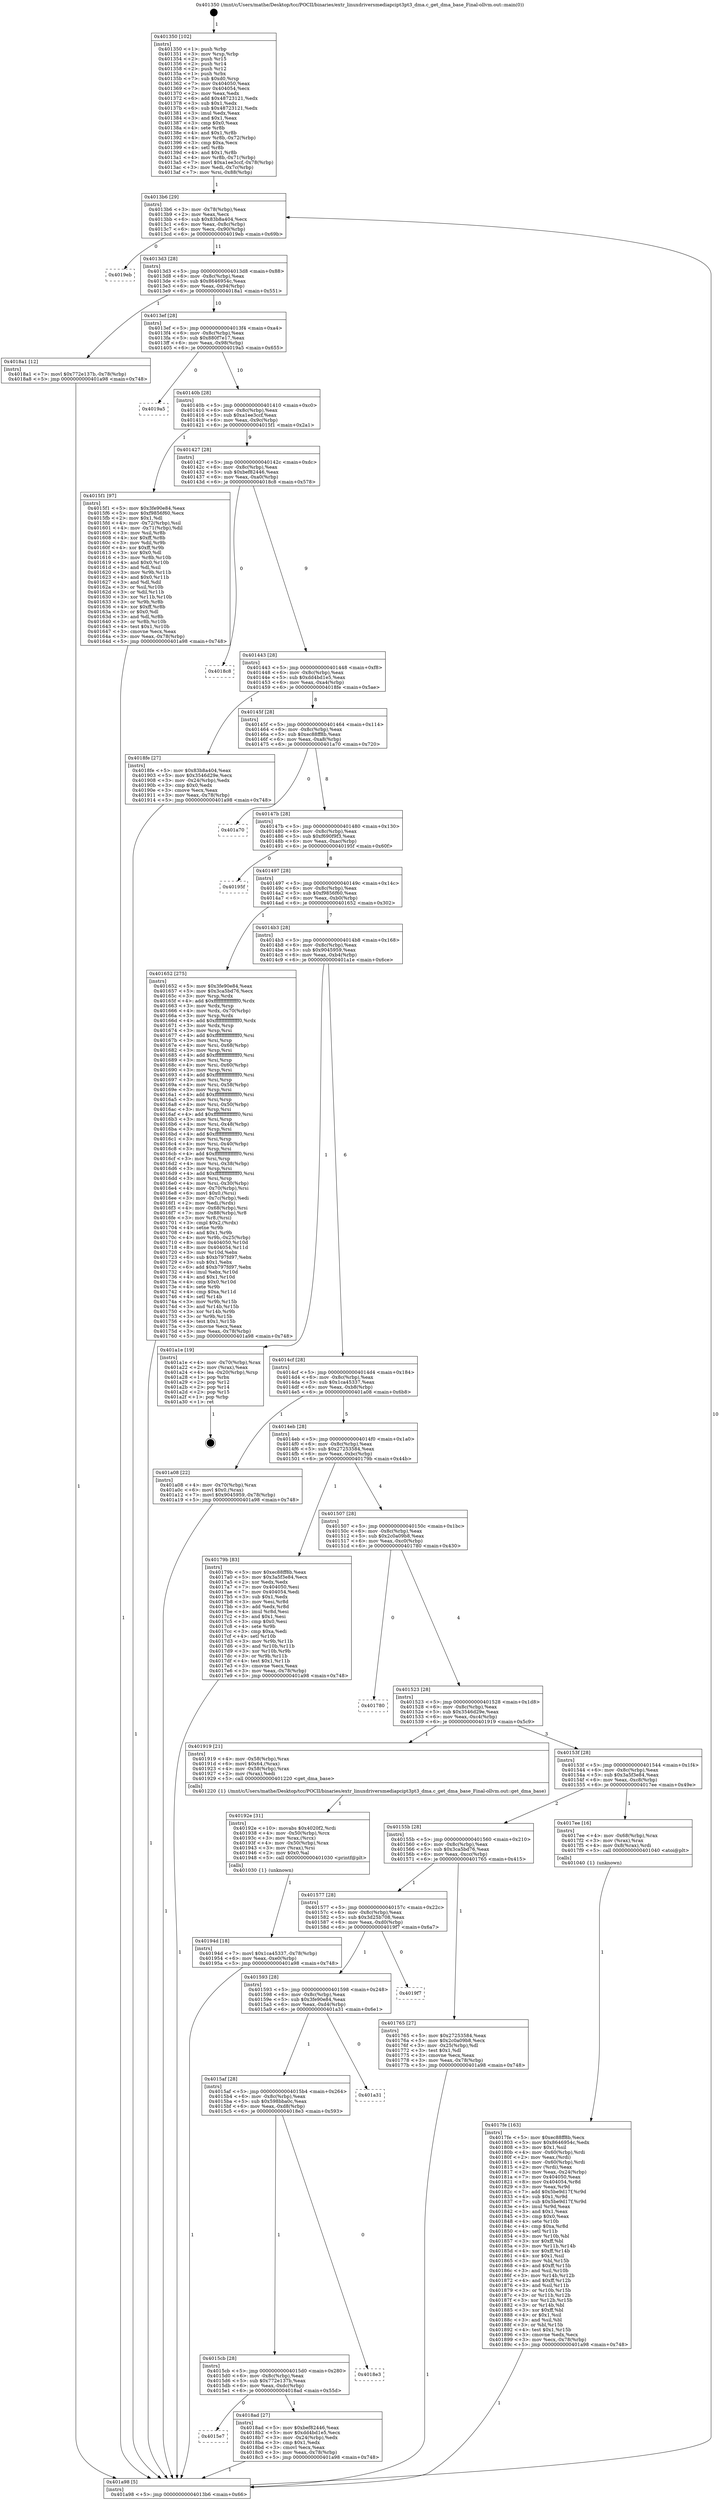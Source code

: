 digraph "0x401350" {
  label = "0x401350 (/mnt/c/Users/mathe/Desktop/tcc/POCII/binaries/extr_linuxdriversmediapcipt3pt3_dma.c_get_dma_base_Final-ollvm.out::main(0))"
  labelloc = "t"
  node[shape=record]

  Entry [label="",width=0.3,height=0.3,shape=circle,fillcolor=black,style=filled]
  "0x4013b6" [label="{
     0x4013b6 [29]\l
     | [instrs]\l
     &nbsp;&nbsp;0x4013b6 \<+3\>: mov -0x78(%rbp),%eax\l
     &nbsp;&nbsp;0x4013b9 \<+2\>: mov %eax,%ecx\l
     &nbsp;&nbsp;0x4013bb \<+6\>: sub $0x83b8a404,%ecx\l
     &nbsp;&nbsp;0x4013c1 \<+6\>: mov %eax,-0x8c(%rbp)\l
     &nbsp;&nbsp;0x4013c7 \<+6\>: mov %ecx,-0x90(%rbp)\l
     &nbsp;&nbsp;0x4013cd \<+6\>: je 00000000004019eb \<main+0x69b\>\l
  }"]
  "0x4019eb" [label="{
     0x4019eb\l
  }", style=dashed]
  "0x4013d3" [label="{
     0x4013d3 [28]\l
     | [instrs]\l
     &nbsp;&nbsp;0x4013d3 \<+5\>: jmp 00000000004013d8 \<main+0x88\>\l
     &nbsp;&nbsp;0x4013d8 \<+6\>: mov -0x8c(%rbp),%eax\l
     &nbsp;&nbsp;0x4013de \<+5\>: sub $0x8646954c,%eax\l
     &nbsp;&nbsp;0x4013e3 \<+6\>: mov %eax,-0x94(%rbp)\l
     &nbsp;&nbsp;0x4013e9 \<+6\>: je 00000000004018a1 \<main+0x551\>\l
  }"]
  Exit [label="",width=0.3,height=0.3,shape=circle,fillcolor=black,style=filled,peripheries=2]
  "0x4018a1" [label="{
     0x4018a1 [12]\l
     | [instrs]\l
     &nbsp;&nbsp;0x4018a1 \<+7\>: movl $0x772e137b,-0x78(%rbp)\l
     &nbsp;&nbsp;0x4018a8 \<+5\>: jmp 0000000000401a98 \<main+0x748\>\l
  }"]
  "0x4013ef" [label="{
     0x4013ef [28]\l
     | [instrs]\l
     &nbsp;&nbsp;0x4013ef \<+5\>: jmp 00000000004013f4 \<main+0xa4\>\l
     &nbsp;&nbsp;0x4013f4 \<+6\>: mov -0x8c(%rbp),%eax\l
     &nbsp;&nbsp;0x4013fa \<+5\>: sub $0x880f7e17,%eax\l
     &nbsp;&nbsp;0x4013ff \<+6\>: mov %eax,-0x98(%rbp)\l
     &nbsp;&nbsp;0x401405 \<+6\>: je 00000000004019a5 \<main+0x655\>\l
  }"]
  "0x40194d" [label="{
     0x40194d [18]\l
     | [instrs]\l
     &nbsp;&nbsp;0x40194d \<+7\>: movl $0x1ca45337,-0x78(%rbp)\l
     &nbsp;&nbsp;0x401954 \<+6\>: mov %eax,-0xe0(%rbp)\l
     &nbsp;&nbsp;0x40195a \<+5\>: jmp 0000000000401a98 \<main+0x748\>\l
  }"]
  "0x4019a5" [label="{
     0x4019a5\l
  }", style=dashed]
  "0x40140b" [label="{
     0x40140b [28]\l
     | [instrs]\l
     &nbsp;&nbsp;0x40140b \<+5\>: jmp 0000000000401410 \<main+0xc0\>\l
     &nbsp;&nbsp;0x401410 \<+6\>: mov -0x8c(%rbp),%eax\l
     &nbsp;&nbsp;0x401416 \<+5\>: sub $0xa1ee3ccf,%eax\l
     &nbsp;&nbsp;0x40141b \<+6\>: mov %eax,-0x9c(%rbp)\l
     &nbsp;&nbsp;0x401421 \<+6\>: je 00000000004015f1 \<main+0x2a1\>\l
  }"]
  "0x40192e" [label="{
     0x40192e [31]\l
     | [instrs]\l
     &nbsp;&nbsp;0x40192e \<+10\>: movabs $0x4020f2,%rdi\l
     &nbsp;&nbsp;0x401938 \<+4\>: mov -0x50(%rbp),%rcx\l
     &nbsp;&nbsp;0x40193c \<+3\>: mov %rax,(%rcx)\l
     &nbsp;&nbsp;0x40193f \<+4\>: mov -0x50(%rbp),%rax\l
     &nbsp;&nbsp;0x401943 \<+3\>: mov (%rax),%rsi\l
     &nbsp;&nbsp;0x401946 \<+2\>: mov $0x0,%al\l
     &nbsp;&nbsp;0x401948 \<+5\>: call 0000000000401030 \<printf@plt\>\l
     | [calls]\l
     &nbsp;&nbsp;0x401030 \{1\} (unknown)\l
  }"]
  "0x4015f1" [label="{
     0x4015f1 [97]\l
     | [instrs]\l
     &nbsp;&nbsp;0x4015f1 \<+5\>: mov $0x3fe90e84,%eax\l
     &nbsp;&nbsp;0x4015f6 \<+5\>: mov $0xf9856f60,%ecx\l
     &nbsp;&nbsp;0x4015fb \<+2\>: mov $0x1,%dl\l
     &nbsp;&nbsp;0x4015fd \<+4\>: mov -0x72(%rbp),%sil\l
     &nbsp;&nbsp;0x401601 \<+4\>: mov -0x71(%rbp),%dil\l
     &nbsp;&nbsp;0x401605 \<+3\>: mov %sil,%r8b\l
     &nbsp;&nbsp;0x401608 \<+4\>: xor $0xff,%r8b\l
     &nbsp;&nbsp;0x40160c \<+3\>: mov %dil,%r9b\l
     &nbsp;&nbsp;0x40160f \<+4\>: xor $0xff,%r9b\l
     &nbsp;&nbsp;0x401613 \<+3\>: xor $0x0,%dl\l
     &nbsp;&nbsp;0x401616 \<+3\>: mov %r8b,%r10b\l
     &nbsp;&nbsp;0x401619 \<+4\>: and $0x0,%r10b\l
     &nbsp;&nbsp;0x40161d \<+3\>: and %dl,%sil\l
     &nbsp;&nbsp;0x401620 \<+3\>: mov %r9b,%r11b\l
     &nbsp;&nbsp;0x401623 \<+4\>: and $0x0,%r11b\l
     &nbsp;&nbsp;0x401627 \<+3\>: and %dl,%dil\l
     &nbsp;&nbsp;0x40162a \<+3\>: or %sil,%r10b\l
     &nbsp;&nbsp;0x40162d \<+3\>: or %dil,%r11b\l
     &nbsp;&nbsp;0x401630 \<+3\>: xor %r11b,%r10b\l
     &nbsp;&nbsp;0x401633 \<+3\>: or %r9b,%r8b\l
     &nbsp;&nbsp;0x401636 \<+4\>: xor $0xff,%r8b\l
     &nbsp;&nbsp;0x40163a \<+3\>: or $0x0,%dl\l
     &nbsp;&nbsp;0x40163d \<+3\>: and %dl,%r8b\l
     &nbsp;&nbsp;0x401640 \<+3\>: or %r8b,%r10b\l
     &nbsp;&nbsp;0x401643 \<+4\>: test $0x1,%r10b\l
     &nbsp;&nbsp;0x401647 \<+3\>: cmovne %ecx,%eax\l
     &nbsp;&nbsp;0x40164a \<+3\>: mov %eax,-0x78(%rbp)\l
     &nbsp;&nbsp;0x40164d \<+5\>: jmp 0000000000401a98 \<main+0x748\>\l
  }"]
  "0x401427" [label="{
     0x401427 [28]\l
     | [instrs]\l
     &nbsp;&nbsp;0x401427 \<+5\>: jmp 000000000040142c \<main+0xdc\>\l
     &nbsp;&nbsp;0x40142c \<+6\>: mov -0x8c(%rbp),%eax\l
     &nbsp;&nbsp;0x401432 \<+5\>: sub $0xbef82446,%eax\l
     &nbsp;&nbsp;0x401437 \<+6\>: mov %eax,-0xa0(%rbp)\l
     &nbsp;&nbsp;0x40143d \<+6\>: je 00000000004018c8 \<main+0x578\>\l
  }"]
  "0x401a98" [label="{
     0x401a98 [5]\l
     | [instrs]\l
     &nbsp;&nbsp;0x401a98 \<+5\>: jmp 00000000004013b6 \<main+0x66\>\l
  }"]
  "0x401350" [label="{
     0x401350 [102]\l
     | [instrs]\l
     &nbsp;&nbsp;0x401350 \<+1\>: push %rbp\l
     &nbsp;&nbsp;0x401351 \<+3\>: mov %rsp,%rbp\l
     &nbsp;&nbsp;0x401354 \<+2\>: push %r15\l
     &nbsp;&nbsp;0x401356 \<+2\>: push %r14\l
     &nbsp;&nbsp;0x401358 \<+2\>: push %r12\l
     &nbsp;&nbsp;0x40135a \<+1\>: push %rbx\l
     &nbsp;&nbsp;0x40135b \<+7\>: sub $0xd0,%rsp\l
     &nbsp;&nbsp;0x401362 \<+7\>: mov 0x404050,%eax\l
     &nbsp;&nbsp;0x401369 \<+7\>: mov 0x404054,%ecx\l
     &nbsp;&nbsp;0x401370 \<+2\>: mov %eax,%edx\l
     &nbsp;&nbsp;0x401372 \<+6\>: add $0x48723121,%edx\l
     &nbsp;&nbsp;0x401378 \<+3\>: sub $0x1,%edx\l
     &nbsp;&nbsp;0x40137b \<+6\>: sub $0x48723121,%edx\l
     &nbsp;&nbsp;0x401381 \<+3\>: imul %edx,%eax\l
     &nbsp;&nbsp;0x401384 \<+3\>: and $0x1,%eax\l
     &nbsp;&nbsp;0x401387 \<+3\>: cmp $0x0,%eax\l
     &nbsp;&nbsp;0x40138a \<+4\>: sete %r8b\l
     &nbsp;&nbsp;0x40138e \<+4\>: and $0x1,%r8b\l
     &nbsp;&nbsp;0x401392 \<+4\>: mov %r8b,-0x72(%rbp)\l
     &nbsp;&nbsp;0x401396 \<+3\>: cmp $0xa,%ecx\l
     &nbsp;&nbsp;0x401399 \<+4\>: setl %r8b\l
     &nbsp;&nbsp;0x40139d \<+4\>: and $0x1,%r8b\l
     &nbsp;&nbsp;0x4013a1 \<+4\>: mov %r8b,-0x71(%rbp)\l
     &nbsp;&nbsp;0x4013a5 \<+7\>: movl $0xa1ee3ccf,-0x78(%rbp)\l
     &nbsp;&nbsp;0x4013ac \<+3\>: mov %edi,-0x7c(%rbp)\l
     &nbsp;&nbsp;0x4013af \<+7\>: mov %rsi,-0x88(%rbp)\l
  }"]
  "0x4015e7" [label="{
     0x4015e7\l
  }", style=dashed]
  "0x4018c8" [label="{
     0x4018c8\l
  }", style=dashed]
  "0x401443" [label="{
     0x401443 [28]\l
     | [instrs]\l
     &nbsp;&nbsp;0x401443 \<+5\>: jmp 0000000000401448 \<main+0xf8\>\l
     &nbsp;&nbsp;0x401448 \<+6\>: mov -0x8c(%rbp),%eax\l
     &nbsp;&nbsp;0x40144e \<+5\>: sub $0xdd4bd1e5,%eax\l
     &nbsp;&nbsp;0x401453 \<+6\>: mov %eax,-0xa4(%rbp)\l
     &nbsp;&nbsp;0x401459 \<+6\>: je 00000000004018fe \<main+0x5ae\>\l
  }"]
  "0x4018ad" [label="{
     0x4018ad [27]\l
     | [instrs]\l
     &nbsp;&nbsp;0x4018ad \<+5\>: mov $0xbef82446,%eax\l
     &nbsp;&nbsp;0x4018b2 \<+5\>: mov $0xdd4bd1e5,%ecx\l
     &nbsp;&nbsp;0x4018b7 \<+3\>: mov -0x24(%rbp),%edx\l
     &nbsp;&nbsp;0x4018ba \<+3\>: cmp $0x1,%edx\l
     &nbsp;&nbsp;0x4018bd \<+3\>: cmovl %ecx,%eax\l
     &nbsp;&nbsp;0x4018c0 \<+3\>: mov %eax,-0x78(%rbp)\l
     &nbsp;&nbsp;0x4018c3 \<+5\>: jmp 0000000000401a98 \<main+0x748\>\l
  }"]
  "0x4018fe" [label="{
     0x4018fe [27]\l
     | [instrs]\l
     &nbsp;&nbsp;0x4018fe \<+5\>: mov $0x83b8a404,%eax\l
     &nbsp;&nbsp;0x401903 \<+5\>: mov $0x3546d29e,%ecx\l
     &nbsp;&nbsp;0x401908 \<+3\>: mov -0x24(%rbp),%edx\l
     &nbsp;&nbsp;0x40190b \<+3\>: cmp $0x0,%edx\l
     &nbsp;&nbsp;0x40190e \<+3\>: cmove %ecx,%eax\l
     &nbsp;&nbsp;0x401911 \<+3\>: mov %eax,-0x78(%rbp)\l
     &nbsp;&nbsp;0x401914 \<+5\>: jmp 0000000000401a98 \<main+0x748\>\l
  }"]
  "0x40145f" [label="{
     0x40145f [28]\l
     | [instrs]\l
     &nbsp;&nbsp;0x40145f \<+5\>: jmp 0000000000401464 \<main+0x114\>\l
     &nbsp;&nbsp;0x401464 \<+6\>: mov -0x8c(%rbp),%eax\l
     &nbsp;&nbsp;0x40146a \<+5\>: sub $0xec88ff8b,%eax\l
     &nbsp;&nbsp;0x40146f \<+6\>: mov %eax,-0xa8(%rbp)\l
     &nbsp;&nbsp;0x401475 \<+6\>: je 0000000000401a70 \<main+0x720\>\l
  }"]
  "0x4015cb" [label="{
     0x4015cb [28]\l
     | [instrs]\l
     &nbsp;&nbsp;0x4015cb \<+5\>: jmp 00000000004015d0 \<main+0x280\>\l
     &nbsp;&nbsp;0x4015d0 \<+6\>: mov -0x8c(%rbp),%eax\l
     &nbsp;&nbsp;0x4015d6 \<+5\>: sub $0x772e137b,%eax\l
     &nbsp;&nbsp;0x4015db \<+6\>: mov %eax,-0xdc(%rbp)\l
     &nbsp;&nbsp;0x4015e1 \<+6\>: je 00000000004018ad \<main+0x55d\>\l
  }"]
  "0x401a70" [label="{
     0x401a70\l
  }", style=dashed]
  "0x40147b" [label="{
     0x40147b [28]\l
     | [instrs]\l
     &nbsp;&nbsp;0x40147b \<+5\>: jmp 0000000000401480 \<main+0x130\>\l
     &nbsp;&nbsp;0x401480 \<+6\>: mov -0x8c(%rbp),%eax\l
     &nbsp;&nbsp;0x401486 \<+5\>: sub $0xf690f9f3,%eax\l
     &nbsp;&nbsp;0x40148b \<+6\>: mov %eax,-0xac(%rbp)\l
     &nbsp;&nbsp;0x401491 \<+6\>: je 000000000040195f \<main+0x60f\>\l
  }"]
  "0x4018e3" [label="{
     0x4018e3\l
  }", style=dashed]
  "0x40195f" [label="{
     0x40195f\l
  }", style=dashed]
  "0x401497" [label="{
     0x401497 [28]\l
     | [instrs]\l
     &nbsp;&nbsp;0x401497 \<+5\>: jmp 000000000040149c \<main+0x14c\>\l
     &nbsp;&nbsp;0x40149c \<+6\>: mov -0x8c(%rbp),%eax\l
     &nbsp;&nbsp;0x4014a2 \<+5\>: sub $0xf9856f60,%eax\l
     &nbsp;&nbsp;0x4014a7 \<+6\>: mov %eax,-0xb0(%rbp)\l
     &nbsp;&nbsp;0x4014ad \<+6\>: je 0000000000401652 \<main+0x302\>\l
  }"]
  "0x4015af" [label="{
     0x4015af [28]\l
     | [instrs]\l
     &nbsp;&nbsp;0x4015af \<+5\>: jmp 00000000004015b4 \<main+0x264\>\l
     &nbsp;&nbsp;0x4015b4 \<+6\>: mov -0x8c(%rbp),%eax\l
     &nbsp;&nbsp;0x4015ba \<+5\>: sub $0x598bba0c,%eax\l
     &nbsp;&nbsp;0x4015bf \<+6\>: mov %eax,-0xd8(%rbp)\l
     &nbsp;&nbsp;0x4015c5 \<+6\>: je 00000000004018e3 \<main+0x593\>\l
  }"]
  "0x401652" [label="{
     0x401652 [275]\l
     | [instrs]\l
     &nbsp;&nbsp;0x401652 \<+5\>: mov $0x3fe90e84,%eax\l
     &nbsp;&nbsp;0x401657 \<+5\>: mov $0x3ca5bd76,%ecx\l
     &nbsp;&nbsp;0x40165c \<+3\>: mov %rsp,%rdx\l
     &nbsp;&nbsp;0x40165f \<+4\>: add $0xfffffffffffffff0,%rdx\l
     &nbsp;&nbsp;0x401663 \<+3\>: mov %rdx,%rsp\l
     &nbsp;&nbsp;0x401666 \<+4\>: mov %rdx,-0x70(%rbp)\l
     &nbsp;&nbsp;0x40166a \<+3\>: mov %rsp,%rdx\l
     &nbsp;&nbsp;0x40166d \<+4\>: add $0xfffffffffffffff0,%rdx\l
     &nbsp;&nbsp;0x401671 \<+3\>: mov %rdx,%rsp\l
     &nbsp;&nbsp;0x401674 \<+3\>: mov %rsp,%rsi\l
     &nbsp;&nbsp;0x401677 \<+4\>: add $0xfffffffffffffff0,%rsi\l
     &nbsp;&nbsp;0x40167b \<+3\>: mov %rsi,%rsp\l
     &nbsp;&nbsp;0x40167e \<+4\>: mov %rsi,-0x68(%rbp)\l
     &nbsp;&nbsp;0x401682 \<+3\>: mov %rsp,%rsi\l
     &nbsp;&nbsp;0x401685 \<+4\>: add $0xfffffffffffffff0,%rsi\l
     &nbsp;&nbsp;0x401689 \<+3\>: mov %rsi,%rsp\l
     &nbsp;&nbsp;0x40168c \<+4\>: mov %rsi,-0x60(%rbp)\l
     &nbsp;&nbsp;0x401690 \<+3\>: mov %rsp,%rsi\l
     &nbsp;&nbsp;0x401693 \<+4\>: add $0xfffffffffffffff0,%rsi\l
     &nbsp;&nbsp;0x401697 \<+3\>: mov %rsi,%rsp\l
     &nbsp;&nbsp;0x40169a \<+4\>: mov %rsi,-0x58(%rbp)\l
     &nbsp;&nbsp;0x40169e \<+3\>: mov %rsp,%rsi\l
     &nbsp;&nbsp;0x4016a1 \<+4\>: add $0xfffffffffffffff0,%rsi\l
     &nbsp;&nbsp;0x4016a5 \<+3\>: mov %rsi,%rsp\l
     &nbsp;&nbsp;0x4016a8 \<+4\>: mov %rsi,-0x50(%rbp)\l
     &nbsp;&nbsp;0x4016ac \<+3\>: mov %rsp,%rsi\l
     &nbsp;&nbsp;0x4016af \<+4\>: add $0xfffffffffffffff0,%rsi\l
     &nbsp;&nbsp;0x4016b3 \<+3\>: mov %rsi,%rsp\l
     &nbsp;&nbsp;0x4016b6 \<+4\>: mov %rsi,-0x48(%rbp)\l
     &nbsp;&nbsp;0x4016ba \<+3\>: mov %rsp,%rsi\l
     &nbsp;&nbsp;0x4016bd \<+4\>: add $0xfffffffffffffff0,%rsi\l
     &nbsp;&nbsp;0x4016c1 \<+3\>: mov %rsi,%rsp\l
     &nbsp;&nbsp;0x4016c4 \<+4\>: mov %rsi,-0x40(%rbp)\l
     &nbsp;&nbsp;0x4016c8 \<+3\>: mov %rsp,%rsi\l
     &nbsp;&nbsp;0x4016cb \<+4\>: add $0xfffffffffffffff0,%rsi\l
     &nbsp;&nbsp;0x4016cf \<+3\>: mov %rsi,%rsp\l
     &nbsp;&nbsp;0x4016d2 \<+4\>: mov %rsi,-0x38(%rbp)\l
     &nbsp;&nbsp;0x4016d6 \<+3\>: mov %rsp,%rsi\l
     &nbsp;&nbsp;0x4016d9 \<+4\>: add $0xfffffffffffffff0,%rsi\l
     &nbsp;&nbsp;0x4016dd \<+3\>: mov %rsi,%rsp\l
     &nbsp;&nbsp;0x4016e0 \<+4\>: mov %rsi,-0x30(%rbp)\l
     &nbsp;&nbsp;0x4016e4 \<+4\>: mov -0x70(%rbp),%rsi\l
     &nbsp;&nbsp;0x4016e8 \<+6\>: movl $0x0,(%rsi)\l
     &nbsp;&nbsp;0x4016ee \<+3\>: mov -0x7c(%rbp),%edi\l
     &nbsp;&nbsp;0x4016f1 \<+2\>: mov %edi,(%rdx)\l
     &nbsp;&nbsp;0x4016f3 \<+4\>: mov -0x68(%rbp),%rsi\l
     &nbsp;&nbsp;0x4016f7 \<+7\>: mov -0x88(%rbp),%r8\l
     &nbsp;&nbsp;0x4016fe \<+3\>: mov %r8,(%rsi)\l
     &nbsp;&nbsp;0x401701 \<+3\>: cmpl $0x2,(%rdx)\l
     &nbsp;&nbsp;0x401704 \<+4\>: setne %r9b\l
     &nbsp;&nbsp;0x401708 \<+4\>: and $0x1,%r9b\l
     &nbsp;&nbsp;0x40170c \<+4\>: mov %r9b,-0x25(%rbp)\l
     &nbsp;&nbsp;0x401710 \<+8\>: mov 0x404050,%r10d\l
     &nbsp;&nbsp;0x401718 \<+8\>: mov 0x404054,%r11d\l
     &nbsp;&nbsp;0x401720 \<+3\>: mov %r10d,%ebx\l
     &nbsp;&nbsp;0x401723 \<+6\>: sub $0xb797fd97,%ebx\l
     &nbsp;&nbsp;0x401729 \<+3\>: sub $0x1,%ebx\l
     &nbsp;&nbsp;0x40172c \<+6\>: add $0xb797fd97,%ebx\l
     &nbsp;&nbsp;0x401732 \<+4\>: imul %ebx,%r10d\l
     &nbsp;&nbsp;0x401736 \<+4\>: and $0x1,%r10d\l
     &nbsp;&nbsp;0x40173a \<+4\>: cmp $0x0,%r10d\l
     &nbsp;&nbsp;0x40173e \<+4\>: sete %r9b\l
     &nbsp;&nbsp;0x401742 \<+4\>: cmp $0xa,%r11d\l
     &nbsp;&nbsp;0x401746 \<+4\>: setl %r14b\l
     &nbsp;&nbsp;0x40174a \<+3\>: mov %r9b,%r15b\l
     &nbsp;&nbsp;0x40174d \<+3\>: and %r14b,%r15b\l
     &nbsp;&nbsp;0x401750 \<+3\>: xor %r14b,%r9b\l
     &nbsp;&nbsp;0x401753 \<+3\>: or %r9b,%r15b\l
     &nbsp;&nbsp;0x401756 \<+4\>: test $0x1,%r15b\l
     &nbsp;&nbsp;0x40175a \<+3\>: cmovne %ecx,%eax\l
     &nbsp;&nbsp;0x40175d \<+3\>: mov %eax,-0x78(%rbp)\l
     &nbsp;&nbsp;0x401760 \<+5\>: jmp 0000000000401a98 \<main+0x748\>\l
  }"]
  "0x4014b3" [label="{
     0x4014b3 [28]\l
     | [instrs]\l
     &nbsp;&nbsp;0x4014b3 \<+5\>: jmp 00000000004014b8 \<main+0x168\>\l
     &nbsp;&nbsp;0x4014b8 \<+6\>: mov -0x8c(%rbp),%eax\l
     &nbsp;&nbsp;0x4014be \<+5\>: sub $0x9045959,%eax\l
     &nbsp;&nbsp;0x4014c3 \<+6\>: mov %eax,-0xb4(%rbp)\l
     &nbsp;&nbsp;0x4014c9 \<+6\>: je 0000000000401a1e \<main+0x6ce\>\l
  }"]
  "0x401a31" [label="{
     0x401a31\l
  }", style=dashed]
  "0x401593" [label="{
     0x401593 [28]\l
     | [instrs]\l
     &nbsp;&nbsp;0x401593 \<+5\>: jmp 0000000000401598 \<main+0x248\>\l
     &nbsp;&nbsp;0x401598 \<+6\>: mov -0x8c(%rbp),%eax\l
     &nbsp;&nbsp;0x40159e \<+5\>: sub $0x3fe90e84,%eax\l
     &nbsp;&nbsp;0x4015a3 \<+6\>: mov %eax,-0xd4(%rbp)\l
     &nbsp;&nbsp;0x4015a9 \<+6\>: je 0000000000401a31 \<main+0x6e1\>\l
  }"]
  "0x401a1e" [label="{
     0x401a1e [19]\l
     | [instrs]\l
     &nbsp;&nbsp;0x401a1e \<+4\>: mov -0x70(%rbp),%rax\l
     &nbsp;&nbsp;0x401a22 \<+2\>: mov (%rax),%eax\l
     &nbsp;&nbsp;0x401a24 \<+4\>: lea -0x20(%rbp),%rsp\l
     &nbsp;&nbsp;0x401a28 \<+1\>: pop %rbx\l
     &nbsp;&nbsp;0x401a29 \<+2\>: pop %r12\l
     &nbsp;&nbsp;0x401a2b \<+2\>: pop %r14\l
     &nbsp;&nbsp;0x401a2d \<+2\>: pop %r15\l
     &nbsp;&nbsp;0x401a2f \<+1\>: pop %rbp\l
     &nbsp;&nbsp;0x401a30 \<+1\>: ret\l
  }"]
  "0x4014cf" [label="{
     0x4014cf [28]\l
     | [instrs]\l
     &nbsp;&nbsp;0x4014cf \<+5\>: jmp 00000000004014d4 \<main+0x184\>\l
     &nbsp;&nbsp;0x4014d4 \<+6\>: mov -0x8c(%rbp),%eax\l
     &nbsp;&nbsp;0x4014da \<+5\>: sub $0x1ca45337,%eax\l
     &nbsp;&nbsp;0x4014df \<+6\>: mov %eax,-0xb8(%rbp)\l
     &nbsp;&nbsp;0x4014e5 \<+6\>: je 0000000000401a08 \<main+0x6b8\>\l
  }"]
  "0x4019f7" [label="{
     0x4019f7\l
  }", style=dashed]
  "0x401a08" [label="{
     0x401a08 [22]\l
     | [instrs]\l
     &nbsp;&nbsp;0x401a08 \<+4\>: mov -0x70(%rbp),%rax\l
     &nbsp;&nbsp;0x401a0c \<+6\>: movl $0x0,(%rax)\l
     &nbsp;&nbsp;0x401a12 \<+7\>: movl $0x9045959,-0x78(%rbp)\l
     &nbsp;&nbsp;0x401a19 \<+5\>: jmp 0000000000401a98 \<main+0x748\>\l
  }"]
  "0x4014eb" [label="{
     0x4014eb [28]\l
     | [instrs]\l
     &nbsp;&nbsp;0x4014eb \<+5\>: jmp 00000000004014f0 \<main+0x1a0\>\l
     &nbsp;&nbsp;0x4014f0 \<+6\>: mov -0x8c(%rbp),%eax\l
     &nbsp;&nbsp;0x4014f6 \<+5\>: sub $0x27253584,%eax\l
     &nbsp;&nbsp;0x4014fb \<+6\>: mov %eax,-0xbc(%rbp)\l
     &nbsp;&nbsp;0x401501 \<+6\>: je 000000000040179b \<main+0x44b\>\l
  }"]
  "0x4017fe" [label="{
     0x4017fe [163]\l
     | [instrs]\l
     &nbsp;&nbsp;0x4017fe \<+5\>: mov $0xec88ff8b,%ecx\l
     &nbsp;&nbsp;0x401803 \<+5\>: mov $0x8646954c,%edx\l
     &nbsp;&nbsp;0x401808 \<+3\>: mov $0x1,%sil\l
     &nbsp;&nbsp;0x40180b \<+4\>: mov -0x60(%rbp),%rdi\l
     &nbsp;&nbsp;0x40180f \<+2\>: mov %eax,(%rdi)\l
     &nbsp;&nbsp;0x401811 \<+4\>: mov -0x60(%rbp),%rdi\l
     &nbsp;&nbsp;0x401815 \<+2\>: mov (%rdi),%eax\l
     &nbsp;&nbsp;0x401817 \<+3\>: mov %eax,-0x24(%rbp)\l
     &nbsp;&nbsp;0x40181a \<+7\>: mov 0x404050,%eax\l
     &nbsp;&nbsp;0x401821 \<+8\>: mov 0x404054,%r8d\l
     &nbsp;&nbsp;0x401829 \<+3\>: mov %eax,%r9d\l
     &nbsp;&nbsp;0x40182c \<+7\>: add $0x5be9d17f,%r9d\l
     &nbsp;&nbsp;0x401833 \<+4\>: sub $0x1,%r9d\l
     &nbsp;&nbsp;0x401837 \<+7\>: sub $0x5be9d17f,%r9d\l
     &nbsp;&nbsp;0x40183e \<+4\>: imul %r9d,%eax\l
     &nbsp;&nbsp;0x401842 \<+3\>: and $0x1,%eax\l
     &nbsp;&nbsp;0x401845 \<+3\>: cmp $0x0,%eax\l
     &nbsp;&nbsp;0x401848 \<+4\>: sete %r10b\l
     &nbsp;&nbsp;0x40184c \<+4\>: cmp $0xa,%r8d\l
     &nbsp;&nbsp;0x401850 \<+4\>: setl %r11b\l
     &nbsp;&nbsp;0x401854 \<+3\>: mov %r10b,%bl\l
     &nbsp;&nbsp;0x401857 \<+3\>: xor $0xff,%bl\l
     &nbsp;&nbsp;0x40185a \<+3\>: mov %r11b,%r14b\l
     &nbsp;&nbsp;0x40185d \<+4\>: xor $0xff,%r14b\l
     &nbsp;&nbsp;0x401861 \<+4\>: xor $0x1,%sil\l
     &nbsp;&nbsp;0x401865 \<+3\>: mov %bl,%r15b\l
     &nbsp;&nbsp;0x401868 \<+4\>: and $0xff,%r15b\l
     &nbsp;&nbsp;0x40186c \<+3\>: and %sil,%r10b\l
     &nbsp;&nbsp;0x40186f \<+3\>: mov %r14b,%r12b\l
     &nbsp;&nbsp;0x401872 \<+4\>: and $0xff,%r12b\l
     &nbsp;&nbsp;0x401876 \<+3\>: and %sil,%r11b\l
     &nbsp;&nbsp;0x401879 \<+3\>: or %r10b,%r15b\l
     &nbsp;&nbsp;0x40187c \<+3\>: or %r11b,%r12b\l
     &nbsp;&nbsp;0x40187f \<+3\>: xor %r12b,%r15b\l
     &nbsp;&nbsp;0x401882 \<+3\>: or %r14b,%bl\l
     &nbsp;&nbsp;0x401885 \<+3\>: xor $0xff,%bl\l
     &nbsp;&nbsp;0x401888 \<+4\>: or $0x1,%sil\l
     &nbsp;&nbsp;0x40188c \<+3\>: and %sil,%bl\l
     &nbsp;&nbsp;0x40188f \<+3\>: or %bl,%r15b\l
     &nbsp;&nbsp;0x401892 \<+4\>: test $0x1,%r15b\l
     &nbsp;&nbsp;0x401896 \<+3\>: cmovne %edx,%ecx\l
     &nbsp;&nbsp;0x401899 \<+3\>: mov %ecx,-0x78(%rbp)\l
     &nbsp;&nbsp;0x40189c \<+5\>: jmp 0000000000401a98 \<main+0x748\>\l
  }"]
  "0x40179b" [label="{
     0x40179b [83]\l
     | [instrs]\l
     &nbsp;&nbsp;0x40179b \<+5\>: mov $0xec88ff8b,%eax\l
     &nbsp;&nbsp;0x4017a0 \<+5\>: mov $0x3a5f3e84,%ecx\l
     &nbsp;&nbsp;0x4017a5 \<+2\>: xor %edx,%edx\l
     &nbsp;&nbsp;0x4017a7 \<+7\>: mov 0x404050,%esi\l
     &nbsp;&nbsp;0x4017ae \<+7\>: mov 0x404054,%edi\l
     &nbsp;&nbsp;0x4017b5 \<+3\>: sub $0x1,%edx\l
     &nbsp;&nbsp;0x4017b8 \<+3\>: mov %esi,%r8d\l
     &nbsp;&nbsp;0x4017bb \<+3\>: add %edx,%r8d\l
     &nbsp;&nbsp;0x4017be \<+4\>: imul %r8d,%esi\l
     &nbsp;&nbsp;0x4017c2 \<+3\>: and $0x1,%esi\l
     &nbsp;&nbsp;0x4017c5 \<+3\>: cmp $0x0,%esi\l
     &nbsp;&nbsp;0x4017c8 \<+4\>: sete %r9b\l
     &nbsp;&nbsp;0x4017cc \<+3\>: cmp $0xa,%edi\l
     &nbsp;&nbsp;0x4017cf \<+4\>: setl %r10b\l
     &nbsp;&nbsp;0x4017d3 \<+3\>: mov %r9b,%r11b\l
     &nbsp;&nbsp;0x4017d6 \<+3\>: and %r10b,%r11b\l
     &nbsp;&nbsp;0x4017d9 \<+3\>: xor %r10b,%r9b\l
     &nbsp;&nbsp;0x4017dc \<+3\>: or %r9b,%r11b\l
     &nbsp;&nbsp;0x4017df \<+4\>: test $0x1,%r11b\l
     &nbsp;&nbsp;0x4017e3 \<+3\>: cmovne %ecx,%eax\l
     &nbsp;&nbsp;0x4017e6 \<+3\>: mov %eax,-0x78(%rbp)\l
     &nbsp;&nbsp;0x4017e9 \<+5\>: jmp 0000000000401a98 \<main+0x748\>\l
  }"]
  "0x401507" [label="{
     0x401507 [28]\l
     | [instrs]\l
     &nbsp;&nbsp;0x401507 \<+5\>: jmp 000000000040150c \<main+0x1bc\>\l
     &nbsp;&nbsp;0x40150c \<+6\>: mov -0x8c(%rbp),%eax\l
     &nbsp;&nbsp;0x401512 \<+5\>: sub $0x2c0a09b8,%eax\l
     &nbsp;&nbsp;0x401517 \<+6\>: mov %eax,-0xc0(%rbp)\l
     &nbsp;&nbsp;0x40151d \<+6\>: je 0000000000401780 \<main+0x430\>\l
  }"]
  "0x401577" [label="{
     0x401577 [28]\l
     | [instrs]\l
     &nbsp;&nbsp;0x401577 \<+5\>: jmp 000000000040157c \<main+0x22c\>\l
     &nbsp;&nbsp;0x40157c \<+6\>: mov -0x8c(%rbp),%eax\l
     &nbsp;&nbsp;0x401582 \<+5\>: sub $0x3d25b708,%eax\l
     &nbsp;&nbsp;0x401587 \<+6\>: mov %eax,-0xd0(%rbp)\l
     &nbsp;&nbsp;0x40158d \<+6\>: je 00000000004019f7 \<main+0x6a7\>\l
  }"]
  "0x401780" [label="{
     0x401780\l
  }", style=dashed]
  "0x401523" [label="{
     0x401523 [28]\l
     | [instrs]\l
     &nbsp;&nbsp;0x401523 \<+5\>: jmp 0000000000401528 \<main+0x1d8\>\l
     &nbsp;&nbsp;0x401528 \<+6\>: mov -0x8c(%rbp),%eax\l
     &nbsp;&nbsp;0x40152e \<+5\>: sub $0x3546d29e,%eax\l
     &nbsp;&nbsp;0x401533 \<+6\>: mov %eax,-0xc4(%rbp)\l
     &nbsp;&nbsp;0x401539 \<+6\>: je 0000000000401919 \<main+0x5c9\>\l
  }"]
  "0x401765" [label="{
     0x401765 [27]\l
     | [instrs]\l
     &nbsp;&nbsp;0x401765 \<+5\>: mov $0x27253584,%eax\l
     &nbsp;&nbsp;0x40176a \<+5\>: mov $0x2c0a09b8,%ecx\l
     &nbsp;&nbsp;0x40176f \<+3\>: mov -0x25(%rbp),%dl\l
     &nbsp;&nbsp;0x401772 \<+3\>: test $0x1,%dl\l
     &nbsp;&nbsp;0x401775 \<+3\>: cmovne %ecx,%eax\l
     &nbsp;&nbsp;0x401778 \<+3\>: mov %eax,-0x78(%rbp)\l
     &nbsp;&nbsp;0x40177b \<+5\>: jmp 0000000000401a98 \<main+0x748\>\l
  }"]
  "0x401919" [label="{
     0x401919 [21]\l
     | [instrs]\l
     &nbsp;&nbsp;0x401919 \<+4\>: mov -0x58(%rbp),%rax\l
     &nbsp;&nbsp;0x40191d \<+6\>: movl $0x64,(%rax)\l
     &nbsp;&nbsp;0x401923 \<+4\>: mov -0x58(%rbp),%rax\l
     &nbsp;&nbsp;0x401927 \<+2\>: mov (%rax),%edi\l
     &nbsp;&nbsp;0x401929 \<+5\>: call 0000000000401220 \<get_dma_base\>\l
     | [calls]\l
     &nbsp;&nbsp;0x401220 \{1\} (/mnt/c/Users/mathe/Desktop/tcc/POCII/binaries/extr_linuxdriversmediapcipt3pt3_dma.c_get_dma_base_Final-ollvm.out::get_dma_base)\l
  }"]
  "0x40153f" [label="{
     0x40153f [28]\l
     | [instrs]\l
     &nbsp;&nbsp;0x40153f \<+5\>: jmp 0000000000401544 \<main+0x1f4\>\l
     &nbsp;&nbsp;0x401544 \<+6\>: mov -0x8c(%rbp),%eax\l
     &nbsp;&nbsp;0x40154a \<+5\>: sub $0x3a5f3e84,%eax\l
     &nbsp;&nbsp;0x40154f \<+6\>: mov %eax,-0xc8(%rbp)\l
     &nbsp;&nbsp;0x401555 \<+6\>: je 00000000004017ee \<main+0x49e\>\l
  }"]
  "0x40155b" [label="{
     0x40155b [28]\l
     | [instrs]\l
     &nbsp;&nbsp;0x40155b \<+5\>: jmp 0000000000401560 \<main+0x210\>\l
     &nbsp;&nbsp;0x401560 \<+6\>: mov -0x8c(%rbp),%eax\l
     &nbsp;&nbsp;0x401566 \<+5\>: sub $0x3ca5bd76,%eax\l
     &nbsp;&nbsp;0x40156b \<+6\>: mov %eax,-0xcc(%rbp)\l
     &nbsp;&nbsp;0x401571 \<+6\>: je 0000000000401765 \<main+0x415\>\l
  }"]
  "0x4017ee" [label="{
     0x4017ee [16]\l
     | [instrs]\l
     &nbsp;&nbsp;0x4017ee \<+4\>: mov -0x68(%rbp),%rax\l
     &nbsp;&nbsp;0x4017f2 \<+3\>: mov (%rax),%rax\l
     &nbsp;&nbsp;0x4017f5 \<+4\>: mov 0x8(%rax),%rdi\l
     &nbsp;&nbsp;0x4017f9 \<+5\>: call 0000000000401040 \<atoi@plt\>\l
     | [calls]\l
     &nbsp;&nbsp;0x401040 \{1\} (unknown)\l
  }"]
  Entry -> "0x401350" [label=" 1"]
  "0x4013b6" -> "0x4019eb" [label=" 0"]
  "0x4013b6" -> "0x4013d3" [label=" 11"]
  "0x401a1e" -> Exit [label=" 1"]
  "0x4013d3" -> "0x4018a1" [label=" 1"]
  "0x4013d3" -> "0x4013ef" [label=" 10"]
  "0x401a08" -> "0x401a98" [label=" 1"]
  "0x4013ef" -> "0x4019a5" [label=" 0"]
  "0x4013ef" -> "0x40140b" [label=" 10"]
  "0x40194d" -> "0x401a98" [label=" 1"]
  "0x40140b" -> "0x4015f1" [label=" 1"]
  "0x40140b" -> "0x401427" [label=" 9"]
  "0x4015f1" -> "0x401a98" [label=" 1"]
  "0x401350" -> "0x4013b6" [label=" 1"]
  "0x401a98" -> "0x4013b6" [label=" 10"]
  "0x40192e" -> "0x40194d" [label=" 1"]
  "0x401427" -> "0x4018c8" [label=" 0"]
  "0x401427" -> "0x401443" [label=" 9"]
  "0x401919" -> "0x40192e" [label=" 1"]
  "0x401443" -> "0x4018fe" [label=" 1"]
  "0x401443" -> "0x40145f" [label=" 8"]
  "0x4018fe" -> "0x401a98" [label=" 1"]
  "0x40145f" -> "0x401a70" [label=" 0"]
  "0x40145f" -> "0x40147b" [label=" 8"]
  "0x4015cb" -> "0x4015e7" [label=" 0"]
  "0x40147b" -> "0x40195f" [label=" 0"]
  "0x40147b" -> "0x401497" [label=" 8"]
  "0x4015cb" -> "0x4018ad" [label=" 1"]
  "0x401497" -> "0x401652" [label=" 1"]
  "0x401497" -> "0x4014b3" [label=" 7"]
  "0x4015af" -> "0x4015cb" [label=" 1"]
  "0x401652" -> "0x401a98" [label=" 1"]
  "0x4015af" -> "0x4018e3" [label=" 0"]
  "0x4014b3" -> "0x401a1e" [label=" 1"]
  "0x4014b3" -> "0x4014cf" [label=" 6"]
  "0x401593" -> "0x4015af" [label=" 1"]
  "0x4014cf" -> "0x401a08" [label=" 1"]
  "0x4014cf" -> "0x4014eb" [label=" 5"]
  "0x401593" -> "0x401a31" [label=" 0"]
  "0x4014eb" -> "0x40179b" [label=" 1"]
  "0x4014eb" -> "0x401507" [label=" 4"]
  "0x401577" -> "0x401593" [label=" 1"]
  "0x401507" -> "0x401780" [label=" 0"]
  "0x401507" -> "0x401523" [label=" 4"]
  "0x401577" -> "0x4019f7" [label=" 0"]
  "0x401523" -> "0x401919" [label=" 1"]
  "0x401523" -> "0x40153f" [label=" 3"]
  "0x4018ad" -> "0x401a98" [label=" 1"]
  "0x40153f" -> "0x4017ee" [label=" 1"]
  "0x40153f" -> "0x40155b" [label=" 2"]
  "0x4018a1" -> "0x401a98" [label=" 1"]
  "0x40155b" -> "0x401765" [label=" 1"]
  "0x40155b" -> "0x401577" [label=" 1"]
  "0x401765" -> "0x401a98" [label=" 1"]
  "0x40179b" -> "0x401a98" [label=" 1"]
  "0x4017ee" -> "0x4017fe" [label=" 1"]
  "0x4017fe" -> "0x401a98" [label=" 1"]
}
